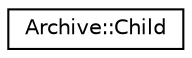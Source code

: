 digraph "Graphical Class Hierarchy"
{
  edge [fontname="Helvetica",fontsize="10",labelfontname="Helvetica",labelfontsize="10"];
  node [fontname="Helvetica",fontsize="10",shape=record];
  rankdir="LR";
  Node0 [label="Archive::Child",height=0.2,width=0.4,color="black", fillcolor="white", style="filled",URL="$class_archive_1_1_child.html"];
}
